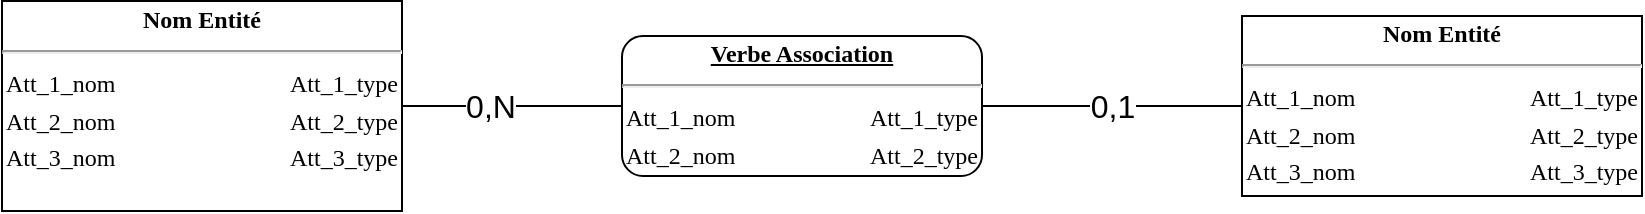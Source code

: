 <mxfile version="12.6.5" type="device"><diagram name="Page-1" id="2ca16b54-16f6-2749-3443-fa8db7711227"><mxGraphModel dx="1024" dy="592" grid="1" gridSize="10" guides="1" tooltips="1" connect="1" arrows="1" fold="1" page="1" pageScale="1" pageWidth="1100" pageHeight="850" background="#ffffff" math="0" shadow="0"><root><mxCell id="0"/><mxCell id="1" parent="0"/><mxCell id="2ed32ef02a7f4228-1" value="&lt;div style=&quot;box-sizing: border-box ; width: 100% ; padding: 2px&quot;&gt;&lt;b&gt;&lt;span style=&quot;background-color: rgb(255 , 255 , 255)&quot;&gt;Nom Entité&lt;/span&gt;&lt;/b&gt;&lt;/div&gt;&lt;hr&gt;&lt;table style=&quot;width: 100% ; font-size: 1em&quot; cellpadding=&quot;2&quot; cellspacing=&quot;0&quot;&gt;&lt;tbody&gt;&lt;tr&gt;&lt;td style=&quot;text-align: left&quot;&gt;Att_1_nom&lt;/td&gt;&lt;td style=&quot;text-align: right&quot;&gt;Att_1_type&lt;br&gt;&lt;/td&gt;&lt;/tr&gt;&lt;tr&gt;&lt;td style=&quot;text-align: left&quot;&gt;Att_2_nom&lt;br&gt;&lt;/td&gt;&lt;td style=&quot;text-align: right&quot;&gt;Att_2_type&lt;br&gt;&lt;/td&gt;&lt;/tr&gt;&lt;tr&gt;&lt;td style=&quot;text-align: left&quot;&gt;Att_3_nom&lt;br&gt;&lt;/td&gt;&lt;td style=&quot;text-align: right&quot;&gt;Att_3_type&lt;br&gt;&lt;/td&gt;&lt;/tr&gt;&lt;/tbody&gt;&lt;/table&gt;" style="verticalAlign=top;align=center;overflow=fill;html=1;rounded=0;shadow=0;comic=0;labelBackgroundColor=none;strokeColor=#000000;strokeWidth=1;fillColor=#ffffff;fontFamily=Verdana;fontSize=12;fontColor=#000000;" parent="1" vertex="1"><mxGeometry x="60" y="92.5" width="200" height="105" as="geometry"/></mxCell><mxCell id="2ed32ef02a7f4228-18" style="edgeStyle=orthogonalEdgeStyle;html=1;labelBackgroundColor=none;startArrow=none;endArrow=none;fontFamily=Verdana;fontSize=12;align=left;exitX=1;exitY=0.5;exitDx=0;exitDy=0;entryX=0;entryY=0.5;entryDx=0;entryDy=0;startFill=0;endFill=0;rounded=0;" parent="1" source="2ed32ef02a7f4228-1" target="Gy9qdy7r6_L6vcuzWhop-12" edge="1"><mxGeometry relative="1" as="geometry"><mxPoint x="410" y="145" as="targetPoint"/></mxGeometry></mxCell><mxCell id="Gy9qdy7r6_L6vcuzWhop-9" value="0,N" style="text;html=1;resizable=0;points=[];align=center;verticalAlign=middle;labelBackgroundColor=#ffffff;direction=south;fontSize=16;" parent="2ed32ef02a7f4228-18" vertex="1" connectable="0"><mxGeometry x="-0.77" y="-1" relative="1" as="geometry"><mxPoint x="31" y="-1" as="offset"/></mxGeometry></mxCell><mxCell id="Gy9qdy7r6_L6vcuzWhop-12" value="&lt;div style=&quot;box-sizing: border-box ; width: 100% ; padding: 2px&quot;&gt;&lt;b&gt;&lt;u style=&quot;background-color: rgb(255 , 255 , 255)&quot;&gt;Verbe Association&lt;/u&gt;&lt;/b&gt;&lt;/div&gt;&lt;hr&gt;&lt;table style=&quot;width: 100% ; font-size: 1em&quot; cellpadding=&quot;2&quot; cellspacing=&quot;0&quot;&gt;&lt;tbody&gt;&lt;tr&gt;&lt;td style=&quot;text-align: left&quot;&gt;Att_1_nom&lt;/td&gt;&lt;td style=&quot;text-align: right&quot;&gt;Att_1_type&lt;br&gt;&lt;/td&gt;&lt;/tr&gt;&lt;tr&gt;&lt;td style=&quot;text-align: left&quot;&gt;Att_2_nom&lt;br&gt;&lt;/td&gt;&lt;td style=&quot;text-align: right&quot;&gt;Att_2_type&lt;br&gt;&lt;/td&gt;&lt;/tr&gt;&lt;/tbody&gt;&lt;/table&gt;" style="verticalAlign=top;align=center;overflow=fill;html=1;rounded=1;shadow=0;comic=0;labelBackgroundColor=none;strokeColor=#000000;strokeWidth=1;fillColor=#ffffff;fontFamily=Verdana;fontSize=12;fontColor=#000000;" parent="1" vertex="1"><mxGeometry x="370" y="110" width="180" height="70" as="geometry"/></mxCell><mxCell id="Gy9qdy7r6_L6vcuzWhop-17" value="" style="edgeStyle=orthogonalEdgeStyle;rounded=0;orthogonalLoop=1;jettySize=auto;html=1;startArrow=none;startFill=0;endArrow=none;endFill=0;" parent="1" source="Gy9qdy7r6_L6vcuzWhop-16" target="Gy9qdy7r6_L6vcuzWhop-12" edge="1"><mxGeometry relative="1" as="geometry"/></mxCell><mxCell id="Gy9qdy7r6_L6vcuzWhop-19" value="0,1" style="text;html=1;resizable=0;points=[];align=center;verticalAlign=middle;labelBackgroundColor=#ffffff;fontSize=16;" parent="Gy9qdy7r6_L6vcuzWhop-17" vertex="1" connectable="0"><mxGeometry x="-0.646" relative="1" as="geometry"><mxPoint x="-42" as="offset"/></mxGeometry></mxCell><mxCell id="Gy9qdy7r6_L6vcuzWhop-16" value="&lt;div style=&quot;box-sizing: border-box ; width: 100% ; padding: 2px&quot;&gt;&lt;b&gt;&lt;span style=&quot;background-color: rgb(255 , 255 , 255)&quot;&gt;Nom Entité&lt;/span&gt;&lt;/b&gt;&lt;/div&gt;&lt;hr&gt;&lt;table style=&quot;width: 100% ; font-size: 1em&quot; cellpadding=&quot;2&quot; cellspacing=&quot;0&quot;&gt;&lt;tbody&gt;&lt;tr&gt;&lt;td style=&quot;text-align: left&quot;&gt;Att_1_nom&lt;/td&gt;&lt;td style=&quot;text-align: right&quot;&gt;Att_1_type&lt;br&gt;&lt;/td&gt;&lt;/tr&gt;&lt;tr&gt;&lt;td style=&quot;text-align: left&quot;&gt;Att_2_nom&lt;br&gt;&lt;/td&gt;&lt;td style=&quot;text-align: right&quot;&gt;Att_2_type&lt;br&gt;&lt;/td&gt;&lt;/tr&gt;&lt;tr&gt;&lt;td style=&quot;text-align: left&quot;&gt;Att_3_nom&lt;/td&gt;&lt;td style=&quot;text-align: right&quot;&gt;Att_3_type&lt;br&gt;&lt;/td&gt;&lt;/tr&gt;&lt;/tbody&gt;&lt;/table&gt;" style="verticalAlign=top;align=center;overflow=fill;html=1;rounded=0;shadow=0;comic=0;labelBackgroundColor=none;strokeColor=#000000;strokeWidth=1;fillColor=#ffffff;fontFamily=Verdana;fontSize=12;fontColor=#000000;" parent="1" vertex="1"><mxGeometry x="680" y="100" width="200" height="90" as="geometry"/></mxCell></root></mxGraphModel></diagram></mxfile>